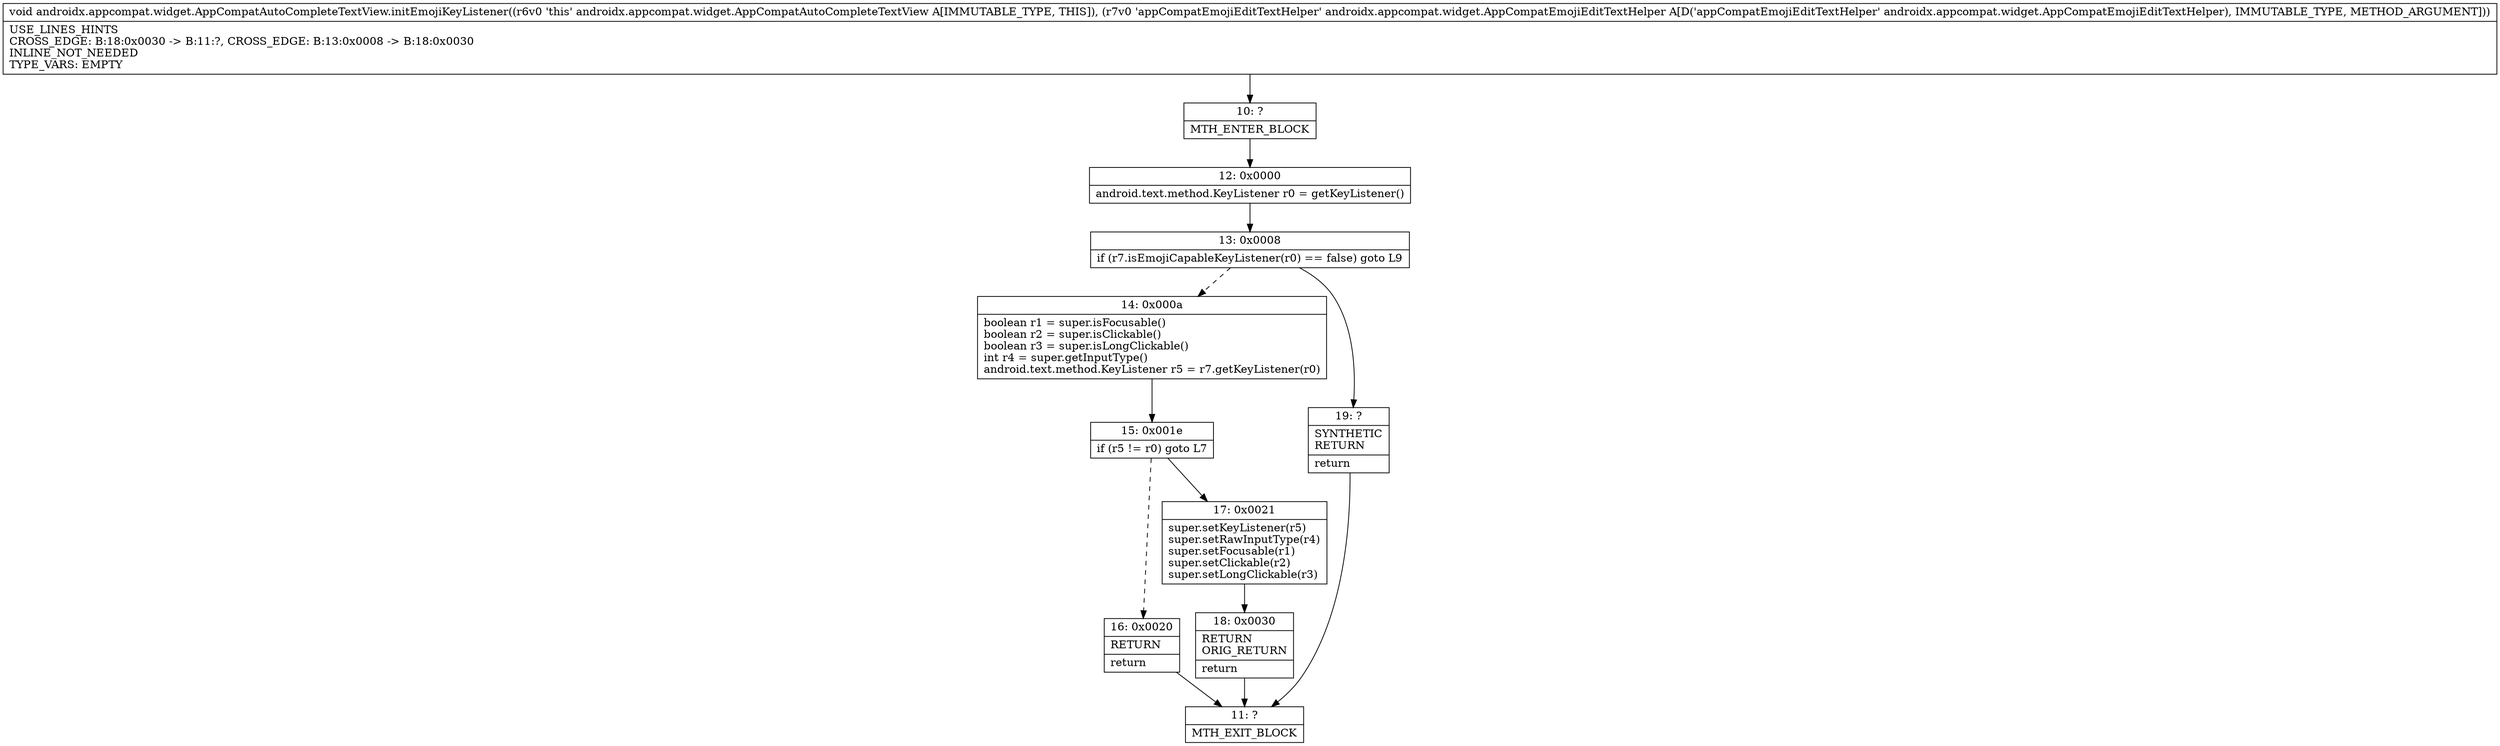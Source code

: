 digraph "CFG forandroidx.appcompat.widget.AppCompatAutoCompleteTextView.initEmojiKeyListener(Landroidx\/appcompat\/widget\/AppCompatEmojiEditTextHelper;)V" {
Node_10 [shape=record,label="{10\:\ ?|MTH_ENTER_BLOCK\l}"];
Node_12 [shape=record,label="{12\:\ 0x0000|android.text.method.KeyListener r0 = getKeyListener()\l}"];
Node_13 [shape=record,label="{13\:\ 0x0008|if (r7.isEmojiCapableKeyListener(r0) == false) goto L9\l}"];
Node_14 [shape=record,label="{14\:\ 0x000a|boolean r1 = super.isFocusable()\lboolean r2 = super.isClickable()\lboolean r3 = super.isLongClickable()\lint r4 = super.getInputType()\landroid.text.method.KeyListener r5 = r7.getKeyListener(r0)\l}"];
Node_15 [shape=record,label="{15\:\ 0x001e|if (r5 != r0) goto L7\l}"];
Node_16 [shape=record,label="{16\:\ 0x0020|RETURN\l|return\l}"];
Node_11 [shape=record,label="{11\:\ ?|MTH_EXIT_BLOCK\l}"];
Node_17 [shape=record,label="{17\:\ 0x0021|super.setKeyListener(r5)\lsuper.setRawInputType(r4)\lsuper.setFocusable(r1)\lsuper.setClickable(r2)\lsuper.setLongClickable(r3)\l}"];
Node_18 [shape=record,label="{18\:\ 0x0030|RETURN\lORIG_RETURN\l|return\l}"];
Node_19 [shape=record,label="{19\:\ ?|SYNTHETIC\lRETURN\l|return\l}"];
MethodNode[shape=record,label="{void androidx.appcompat.widget.AppCompatAutoCompleteTextView.initEmojiKeyListener((r6v0 'this' androidx.appcompat.widget.AppCompatAutoCompleteTextView A[IMMUTABLE_TYPE, THIS]), (r7v0 'appCompatEmojiEditTextHelper' androidx.appcompat.widget.AppCompatEmojiEditTextHelper A[D('appCompatEmojiEditTextHelper' androidx.appcompat.widget.AppCompatEmojiEditTextHelper), IMMUTABLE_TYPE, METHOD_ARGUMENT]))  | USE_LINES_HINTS\lCROSS_EDGE: B:18:0x0030 \-\> B:11:?, CROSS_EDGE: B:13:0x0008 \-\> B:18:0x0030\lINLINE_NOT_NEEDED\lTYPE_VARS: EMPTY\l}"];
MethodNode -> Node_10;Node_10 -> Node_12;
Node_12 -> Node_13;
Node_13 -> Node_14[style=dashed];
Node_13 -> Node_19;
Node_14 -> Node_15;
Node_15 -> Node_16[style=dashed];
Node_15 -> Node_17;
Node_16 -> Node_11;
Node_17 -> Node_18;
Node_18 -> Node_11;
Node_19 -> Node_11;
}

